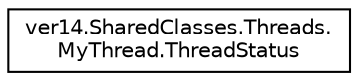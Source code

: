 digraph "Graphical Class Hierarchy"
{
 // LATEX_PDF_SIZE
  edge [fontname="Helvetica",fontsize="10",labelfontname="Helvetica",labelfontsize="10"];
  node [fontname="Helvetica",fontsize="10",shape=record];
  rankdir="LR";
  Node0 [label="ver14.SharedClasses.Threads.\lMyThread.ThreadStatus",height=0.2,width=0.4,color="black", fillcolor="white", style="filled",URL="$enumver14_1_1_shared_classes_1_1_threads_1_1_my_thread_1_1_thread_status.html",tooltip=" "];
}
